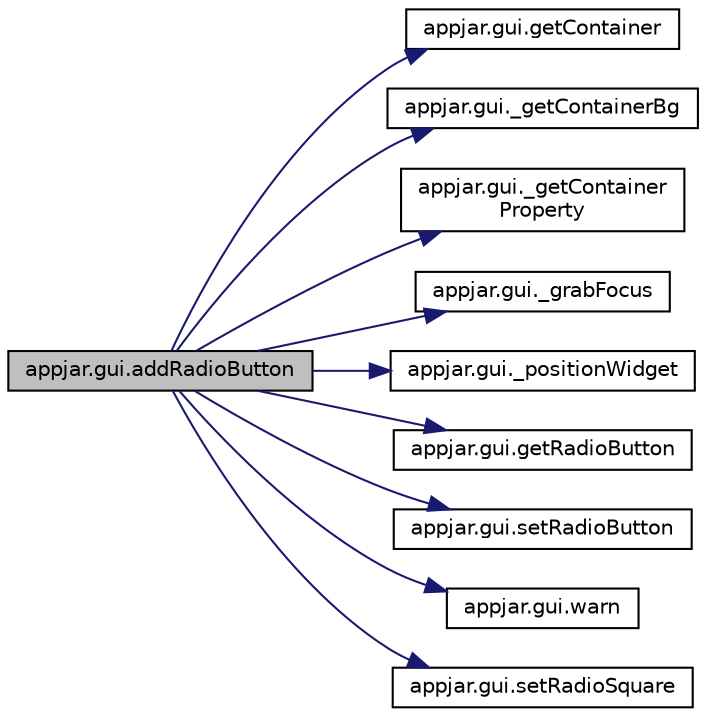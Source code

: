 digraph "appjar.gui.addRadioButton"
{
  edge [fontname="Helvetica",fontsize="10",labelfontname="Helvetica",labelfontsize="10"];
  node [fontname="Helvetica",fontsize="10",shape=record];
  rankdir="LR";
  Node705 [label="appjar.gui.addRadioButton",height=0.2,width=0.4,color="black", fillcolor="grey75", style="filled", fontcolor="black"];
  Node705 -> Node706 [color="midnightblue",fontsize="10",style="solid",fontname="Helvetica"];
  Node706 [label="appjar.gui.getContainer",height=0.2,width=0.4,color="black", fillcolor="white", style="filled",URL="$classappjar_1_1gui.html#a2e8ea27bae5f6758257be218c8279b56"];
  Node705 -> Node707 [color="midnightblue",fontsize="10",style="solid",fontname="Helvetica"];
  Node707 [label="appjar.gui._getContainerBg",height=0.2,width=0.4,color="black", fillcolor="white", style="filled",URL="$classappjar_1_1gui.html#a120b8d0d6e0b536ac8735df1ffefd37a"];
  Node705 -> Node708 [color="midnightblue",fontsize="10",style="solid",fontname="Helvetica"];
  Node708 [label="appjar.gui._getContainer\lProperty",height=0.2,width=0.4,color="black", fillcolor="white", style="filled",URL="$classappjar_1_1gui.html#aa5d65e2282cfbe0a4b963b369e7d4e51"];
  Node705 -> Node709 [color="midnightblue",fontsize="10",style="solid",fontname="Helvetica"];
  Node709 [label="appjar.gui._grabFocus",height=0.2,width=0.4,color="black", fillcolor="white", style="filled",URL="$classappjar_1_1gui.html#a955fd18aaabc99392cfdbf7809a862de"];
  Node705 -> Node710 [color="midnightblue",fontsize="10",style="solid",fontname="Helvetica"];
  Node710 [label="appjar.gui._positionWidget",height=0.2,width=0.4,color="black", fillcolor="white", style="filled",URL="$classappjar_1_1gui.html#a073b1298767aeb92dd77b77cb6000e8c"];
  Node705 -> Node711 [color="midnightblue",fontsize="10",style="solid",fontname="Helvetica"];
  Node711 [label="appjar.gui.getRadioButton",height=0.2,width=0.4,color="black", fillcolor="white", style="filled",URL="$classappjar_1_1gui.html#a3a862f8c65a08dc6c0f86ccb605f0d6f"];
  Node705 -> Node712 [color="midnightblue",fontsize="10",style="solid",fontname="Helvetica"];
  Node712 [label="appjar.gui.setRadioButton",height=0.2,width=0.4,color="black", fillcolor="white", style="filled",URL="$classappjar_1_1gui.html#ae5d26a32ac8d2ddfcf8016524980da29"];
  Node705 -> Node713 [color="midnightblue",fontsize="10",style="solid",fontname="Helvetica"];
  Node713 [label="appjar.gui.warn",height=0.2,width=0.4,color="black", fillcolor="white", style="filled",URL="$classappjar_1_1gui.html#a3ab0139430263b1913b4078cf34e7098"];
  Node705 -> Node714 [color="midnightblue",fontsize="10",style="solid",fontname="Helvetica"];
  Node714 [label="appjar.gui.setRadioSquare",height=0.2,width=0.4,color="black", fillcolor="white", style="filled",URL="$classappjar_1_1gui.html#a7e057579288943bd60737b15c4a2583e"];
}
